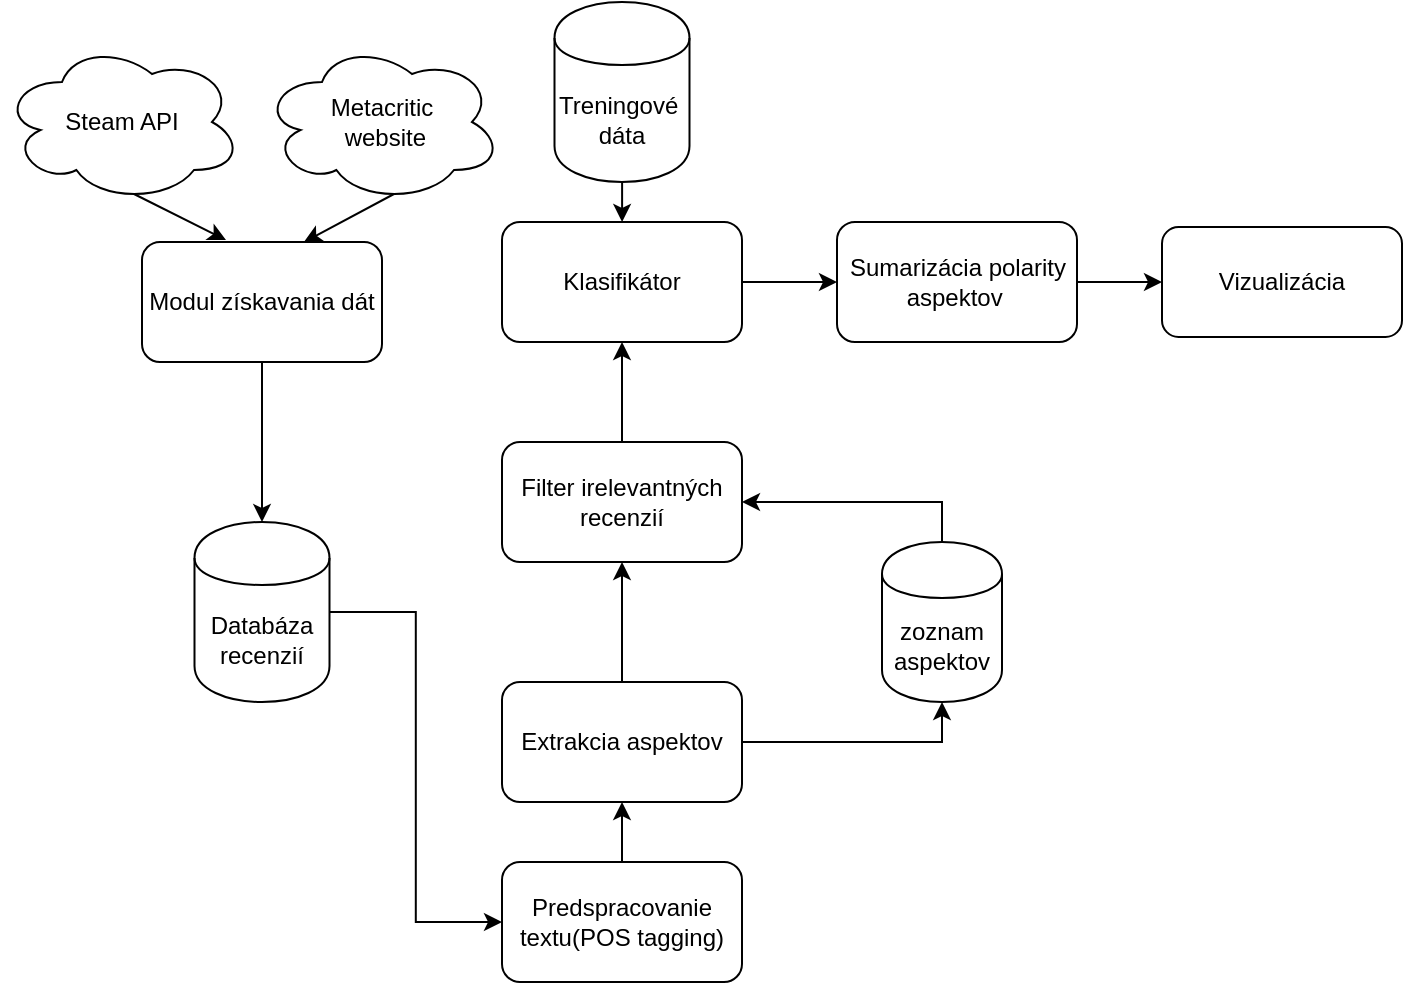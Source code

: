 <mxfile version="13.0.2" type="device"><diagram id="kgpKYQtTHZ0yAKxKKP6v" name="Page-1"><mxGraphModel dx="1422" dy="794" grid="1" gridSize="10" guides="1" tooltips="1" connect="1" arrows="1" fold="1" page="1" pageScale="1" pageWidth="850" pageHeight="1100" math="0" shadow="0"><root><mxCell id="0"/><mxCell id="1" parent="0"/><mxCell id="-GWPw3Gjfzfhkbnsbr-1-1" value="Steam API" style="ellipse;shape=cloud;whiteSpace=wrap;html=1;" vertex="1" parent="1"><mxGeometry x="90" y="60" width="120" height="80" as="geometry"/></mxCell><mxCell id="-GWPw3Gjfzfhkbnsbr-1-2" value="Metacritic&lt;br&gt;&amp;nbsp;website" style="ellipse;shape=cloud;whiteSpace=wrap;html=1;" vertex="1" parent="1"><mxGeometry x="220" y="60" width="120" height="80" as="geometry"/></mxCell><mxCell id="-GWPw3Gjfzfhkbnsbr-1-3" value="" style="endArrow=classic;html=1;exitX=0.55;exitY=0.95;exitDx=0;exitDy=0;exitPerimeter=0;entryX=0.35;entryY=-0.017;entryDx=0;entryDy=0;entryPerimeter=0;" edge="1" parent="1" source="-GWPw3Gjfzfhkbnsbr-1-1" target="-GWPw3Gjfzfhkbnsbr-1-6"><mxGeometry width="50" height="50" relative="1" as="geometry"><mxPoint x="400" y="420" as="sourcePoint"/><mxPoint x="200" y="200" as="targetPoint"/></mxGeometry></mxCell><mxCell id="-GWPw3Gjfzfhkbnsbr-1-5" value="" style="endArrow=classic;html=1;exitX=0.55;exitY=0.95;exitDx=0;exitDy=0;exitPerimeter=0;entryX=0.675;entryY=0;entryDx=0;entryDy=0;entryPerimeter=0;" edge="1" parent="1" source="-GWPw3Gjfzfhkbnsbr-1-2" target="-GWPw3Gjfzfhkbnsbr-1-6"><mxGeometry width="50" height="50" relative="1" as="geometry"><mxPoint x="400" y="400" as="sourcePoint"/><mxPoint x="240" y="200" as="targetPoint"/></mxGeometry></mxCell><mxCell id="-GWPw3Gjfzfhkbnsbr-1-6" value="Modul získavania dát" style="rounded=1;whiteSpace=wrap;html=1;" vertex="1" parent="1"><mxGeometry x="160" y="160" width="120" height="60" as="geometry"/></mxCell><mxCell id="-GWPw3Gjfzfhkbnsbr-1-40" value="" style="edgeStyle=orthogonalEdgeStyle;rounded=0;orthogonalLoop=1;jettySize=auto;html=1;entryX=0;entryY=0.5;entryDx=0;entryDy=0;" edge="1" parent="1" source="-GWPw3Gjfzfhkbnsbr-1-12" target="-GWPw3Gjfzfhkbnsbr-1-38"><mxGeometry relative="1" as="geometry"><mxPoint x="333.75" y="455" as="targetPoint"/></mxGeometry></mxCell><mxCell id="-GWPw3Gjfzfhkbnsbr-1-12" value="Databáza recenzií" style="shape=cylinder;whiteSpace=wrap;html=1;boundedLbl=1;backgroundOutline=1;" vertex="1" parent="1"><mxGeometry x="186.25" y="300" width="67.5" height="90" as="geometry"/></mxCell><mxCell id="-GWPw3Gjfzfhkbnsbr-1-58" style="edgeStyle=orthogonalEdgeStyle;rounded=0;orthogonalLoop=1;jettySize=auto;html=1;exitX=0.5;exitY=0;exitDx=0;exitDy=0;" edge="1" parent="1" source="-GWPw3Gjfzfhkbnsbr-1-22" target="-GWPw3Gjfzfhkbnsbr-1-59"><mxGeometry relative="1" as="geometry"><mxPoint x="400" y="330" as="targetPoint"/></mxGeometry></mxCell><mxCell id="-GWPw3Gjfzfhkbnsbr-1-60" style="edgeStyle=orthogonalEdgeStyle;rounded=0;orthogonalLoop=1;jettySize=auto;html=1;exitX=1;exitY=0.5;exitDx=0;exitDy=0;entryX=0.5;entryY=1;entryDx=0;entryDy=0;" edge="1" parent="1" source="-GWPw3Gjfzfhkbnsbr-1-22" target="-GWPw3Gjfzfhkbnsbr-1-50"><mxGeometry relative="1" as="geometry"/></mxCell><mxCell id="-GWPw3Gjfzfhkbnsbr-1-22" value="Extrakcia aspektov" style="rounded=1;whiteSpace=wrap;html=1;" vertex="1" parent="1"><mxGeometry x="340" y="380" width="120" height="60" as="geometry"/></mxCell><mxCell id="-GWPw3Gjfzfhkbnsbr-1-31" style="edgeStyle=orthogonalEdgeStyle;rounded=0;orthogonalLoop=1;jettySize=auto;html=1;exitX=0.5;exitY=1;exitDx=0;exitDy=0;entryX=0.5;entryY=0;entryDx=0;entryDy=0;" edge="1" parent="1" source="-GWPw3Gjfzfhkbnsbr-1-6" target="-GWPw3Gjfzfhkbnsbr-1-12"><mxGeometry relative="1" as="geometry"><mxPoint x="220" y="360" as="sourcePoint"/></mxGeometry></mxCell><mxCell id="-GWPw3Gjfzfhkbnsbr-1-36" style="edgeStyle=orthogonalEdgeStyle;rounded=0;orthogonalLoop=1;jettySize=auto;html=1;entryX=0.5;entryY=0;entryDx=0;entryDy=0;" edge="1" parent="1" source="-GWPw3Gjfzfhkbnsbr-1-30" target="-GWPw3Gjfzfhkbnsbr-1-46"><mxGeometry relative="1" as="geometry"><mxPoint x="660" y="360" as="targetPoint"/></mxGeometry></mxCell><mxCell id="-GWPw3Gjfzfhkbnsbr-1-30" value="Treningové&amp;nbsp;&lt;br&gt;dáta" style="shape=cylinder;whiteSpace=wrap;html=1;boundedLbl=1;backgroundOutline=1;" vertex="1" parent="1"><mxGeometry x="366.25" y="40" width="67.5" height="90" as="geometry"/></mxCell><mxCell id="-GWPw3Gjfzfhkbnsbr-1-32" value="Vizualizácia" style="rounded=1;whiteSpace=wrap;html=1;" vertex="1" parent="1"><mxGeometry x="670" y="152.5" width="120" height="55" as="geometry"/></mxCell><mxCell id="-GWPw3Gjfzfhkbnsbr-1-35" style="edgeStyle=orthogonalEdgeStyle;rounded=0;orthogonalLoop=1;jettySize=auto;html=1;exitX=1;exitY=0.5;exitDx=0;exitDy=0;entryX=0;entryY=0.5;entryDx=0;entryDy=0;" edge="1" parent="1" source="-GWPw3Gjfzfhkbnsbr-1-34" target="-GWPw3Gjfzfhkbnsbr-1-32"><mxGeometry relative="1" as="geometry"/></mxCell><mxCell id="-GWPw3Gjfzfhkbnsbr-1-34" value="Sumarizácia polarity aspektov&amp;nbsp;" style="rounded=1;whiteSpace=wrap;html=1;" vertex="1" parent="1"><mxGeometry x="507.5" y="150" width="120" height="60" as="geometry"/></mxCell><mxCell id="-GWPw3Gjfzfhkbnsbr-1-43" style="edgeStyle=orthogonalEdgeStyle;rounded=0;orthogonalLoop=1;jettySize=auto;html=1;exitX=0.5;exitY=0;exitDx=0;exitDy=0;entryX=0.5;entryY=1;entryDx=0;entryDy=0;" edge="1" parent="1" source="-GWPw3Gjfzfhkbnsbr-1-38" target="-GWPw3Gjfzfhkbnsbr-1-22"><mxGeometry relative="1" as="geometry"/></mxCell><mxCell id="-GWPw3Gjfzfhkbnsbr-1-38" value="Predspracovanie textu(POS tagging)" style="rounded=1;whiteSpace=wrap;html=1;" vertex="1" parent="1"><mxGeometry x="340" y="470" width="120" height="60" as="geometry"/></mxCell><mxCell id="-GWPw3Gjfzfhkbnsbr-1-67" style="edgeStyle=orthogonalEdgeStyle;rounded=0;orthogonalLoop=1;jettySize=auto;html=1;exitX=1;exitY=0.5;exitDx=0;exitDy=0;entryX=0;entryY=0.5;entryDx=0;entryDy=0;" edge="1" parent="1" source="-GWPw3Gjfzfhkbnsbr-1-46" target="-GWPw3Gjfzfhkbnsbr-1-34"><mxGeometry relative="1" as="geometry"/></mxCell><mxCell id="-GWPw3Gjfzfhkbnsbr-1-46" value="Klasifikátor" style="rounded=1;whiteSpace=wrap;html=1;" vertex="1" parent="1"><mxGeometry x="340" y="150" width="120" height="60" as="geometry"/></mxCell><mxCell id="-GWPw3Gjfzfhkbnsbr-1-62" style="edgeStyle=orthogonalEdgeStyle;rounded=0;orthogonalLoop=1;jettySize=auto;html=1;exitX=0.5;exitY=0;exitDx=0;exitDy=0;entryX=1;entryY=0.5;entryDx=0;entryDy=0;" edge="1" parent="1" source="-GWPw3Gjfzfhkbnsbr-1-50" target="-GWPw3Gjfzfhkbnsbr-1-59"><mxGeometry relative="1" as="geometry"/></mxCell><mxCell id="-GWPw3Gjfzfhkbnsbr-1-50" value="zoznam aspektov" style="shape=cylinder;whiteSpace=wrap;html=1;boundedLbl=1;backgroundOutline=1;" vertex="1" parent="1"><mxGeometry x="530" y="310" width="60" height="80" as="geometry"/></mxCell><mxCell id="-GWPw3Gjfzfhkbnsbr-1-66" style="edgeStyle=orthogonalEdgeStyle;rounded=0;orthogonalLoop=1;jettySize=auto;html=1;exitX=0.5;exitY=0;exitDx=0;exitDy=0;entryX=0.5;entryY=1;entryDx=0;entryDy=0;" edge="1" parent="1" source="-GWPw3Gjfzfhkbnsbr-1-59" target="-GWPw3Gjfzfhkbnsbr-1-46"><mxGeometry relative="1" as="geometry"/></mxCell><mxCell id="-GWPw3Gjfzfhkbnsbr-1-59" value="Filter irelevantných recenzií" style="rounded=1;whiteSpace=wrap;html=1;" vertex="1" parent="1"><mxGeometry x="340" y="260" width="120" height="60" as="geometry"/></mxCell></root></mxGraphModel></diagram></mxfile>